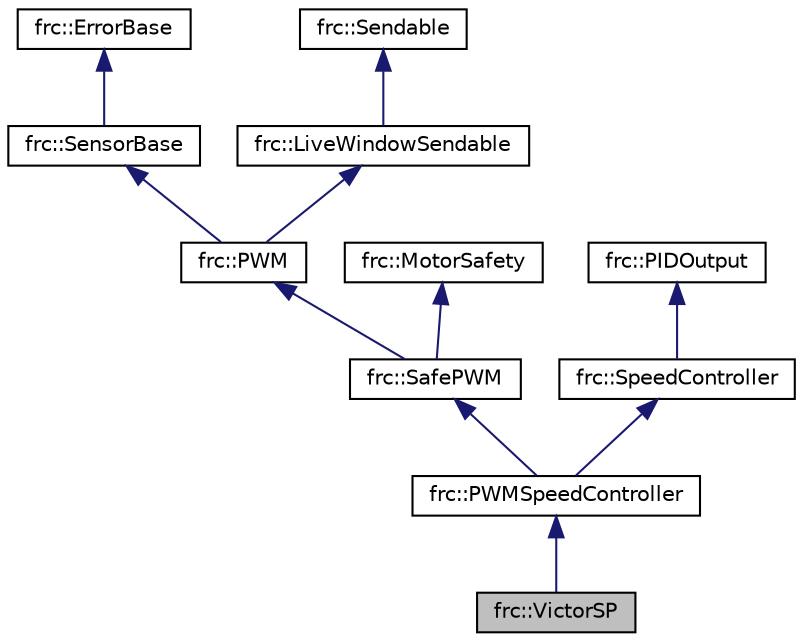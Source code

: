 digraph "frc::VictorSP"
{
  edge [fontname="Helvetica",fontsize="10",labelfontname="Helvetica",labelfontsize="10"];
  node [fontname="Helvetica",fontsize="10",shape=record];
  Node1 [label="frc::VictorSP",height=0.2,width=0.4,color="black", fillcolor="grey75", style="filled", fontcolor="black"];
  Node2 -> Node1 [dir="back",color="midnightblue",fontsize="10",style="solid",fontname="Helvetica"];
  Node2 [label="frc::PWMSpeedController",height=0.2,width=0.4,color="black", fillcolor="white", style="filled",URL="$classfrc_1_1PWMSpeedController.html",tooltip="Common base class for all PWM Speed Controllers. "];
  Node3 -> Node2 [dir="back",color="midnightblue",fontsize="10",style="solid",fontname="Helvetica"];
  Node3 [label="frc::SafePWM",height=0.2,width=0.4,color="black", fillcolor="white", style="filled",URL="$classfrc_1_1SafePWM.html",tooltip="A safe version of the PWM class. "];
  Node4 -> Node3 [dir="back",color="midnightblue",fontsize="10",style="solid",fontname="Helvetica"];
  Node4 [label="frc::PWM",height=0.2,width=0.4,color="black", fillcolor="white", style="filled",URL="$classfrc_1_1PWM.html",tooltip="Class implements the PWM generation in the FPGA. "];
  Node5 -> Node4 [dir="back",color="midnightblue",fontsize="10",style="solid",fontname="Helvetica"];
  Node5 [label="frc::SensorBase",height=0.2,width=0.4,color="black", fillcolor="white", style="filled",URL="$classfrc_1_1SensorBase.html",tooltip="Base class for all sensors. "];
  Node6 -> Node5 [dir="back",color="midnightblue",fontsize="10",style="solid",fontname="Helvetica"];
  Node6 [label="frc::ErrorBase",height=0.2,width=0.4,color="black", fillcolor="white", style="filled",URL="$classfrc_1_1ErrorBase.html",tooltip="Base class for most objects. "];
  Node7 -> Node4 [dir="back",color="midnightblue",fontsize="10",style="solid",fontname="Helvetica"];
  Node7 [label="frc::LiveWindowSendable",height=0.2,width=0.4,color="black", fillcolor="white", style="filled",URL="$classfrc_1_1LiveWindowSendable.html",tooltip="Live Window Sendable is a special type of object sendable to the live window. "];
  Node8 -> Node7 [dir="back",color="midnightblue",fontsize="10",style="solid",fontname="Helvetica"];
  Node8 [label="frc::Sendable",height=0.2,width=0.4,color="black", fillcolor="white", style="filled",URL="$classfrc_1_1Sendable.html"];
  Node9 -> Node3 [dir="back",color="midnightblue",fontsize="10",style="solid",fontname="Helvetica"];
  Node9 [label="frc::MotorSafety",height=0.2,width=0.4,color="black", fillcolor="white", style="filled",URL="$classfrc_1_1MotorSafety.html"];
  Node10 -> Node2 [dir="back",color="midnightblue",fontsize="10",style="solid",fontname="Helvetica"];
  Node10 [label="frc::SpeedController",height=0.2,width=0.4,color="black", fillcolor="white", style="filled",URL="$classfrc_1_1SpeedController.html",tooltip="Interface for speed controlling devices. "];
  Node11 -> Node10 [dir="back",color="midnightblue",fontsize="10",style="solid",fontname="Helvetica"];
  Node11 [label="frc::PIDOutput",height=0.2,width=0.4,color="black", fillcolor="white", style="filled",URL="$classfrc_1_1PIDOutput.html",tooltip="PIDOutput interface is a generic output for the PID class. "];
}
